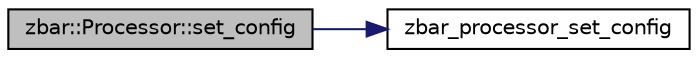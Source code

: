 digraph G
{
  edge [fontname="Helvetica",fontsize="10",labelfontname="Helvetica",labelfontsize="10"];
  node [fontname="Helvetica",fontsize="10",shape=record];
  rankdir=LR;
  Node1 [label="zbar::Processor::set_config",height=0.2,width=0.4,color="black", fillcolor="grey75", style="filled" fontcolor="black"];
  Node1 -> Node2 [color="midnightblue",fontsize="10",style="solid"];
  Node2 [label="zbar_processor_set_config",height=0.2,width=0.4,color="black", fillcolor="white", style="filled",URL="$zbar_8h.html#a59c8a33a31c7ec4bde460ae22118280c"];
}
